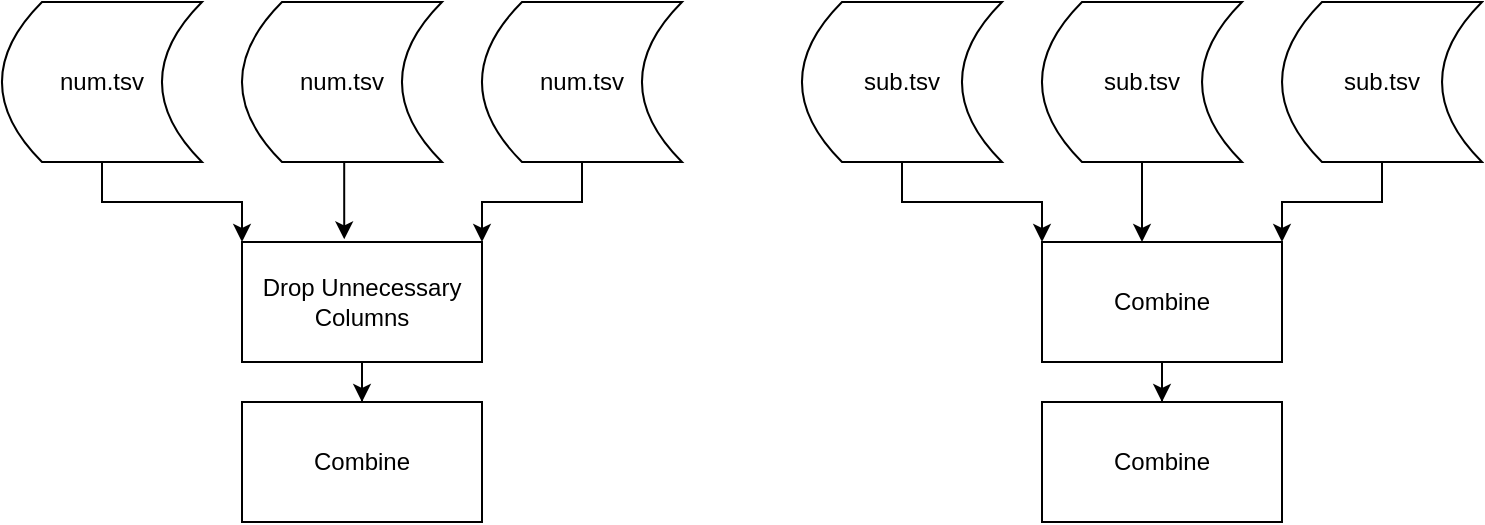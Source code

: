 <mxfile version="26.0.12">
  <diagram id="C5RBs43oDa-KdzZeNtuy" name="Page-1">
    <mxGraphModel dx="949" dy="864" grid="1" gridSize="10" guides="1" tooltips="1" connect="1" arrows="1" fold="1" page="1" pageScale="1" pageWidth="827" pageHeight="1169" math="0" shadow="0">
      <root>
        <mxCell id="WIyWlLk6GJQsqaUBKTNV-0" />
        <mxCell id="WIyWlLk6GJQsqaUBKTNV-1" parent="WIyWlLk6GJQsqaUBKTNV-0" />
        <mxCell id="YxFF9I3yHwWkutH-7DZI-18" style="edgeStyle=orthogonalEdgeStyle;rounded=0;orthogonalLoop=1;jettySize=auto;html=1;exitX=0.5;exitY=1;exitDx=0;exitDy=0;entryX=0;entryY=0;entryDx=0;entryDy=0;" edge="1" parent="WIyWlLk6GJQsqaUBKTNV-1" source="YxFF9I3yHwWkutH-7DZI-1" target="YxFF9I3yHwWkutH-7DZI-8">
          <mxGeometry relative="1" as="geometry" />
        </mxCell>
        <mxCell id="YxFF9I3yHwWkutH-7DZI-1" value="num.tsv" style="shape=dataStorage;whiteSpace=wrap;html=1;fixedSize=1;" vertex="1" parent="WIyWlLk6GJQsqaUBKTNV-1">
          <mxGeometry x="40" y="40" width="100" height="80" as="geometry" />
        </mxCell>
        <mxCell id="YxFF9I3yHwWkutH-7DZI-2" value="num.tsv" style="shape=dataStorage;whiteSpace=wrap;html=1;fixedSize=1;" vertex="1" parent="WIyWlLk6GJQsqaUBKTNV-1">
          <mxGeometry x="160" y="40" width="100" height="80" as="geometry" />
        </mxCell>
        <mxCell id="YxFF9I3yHwWkutH-7DZI-20" style="edgeStyle=orthogonalEdgeStyle;rounded=0;orthogonalLoop=1;jettySize=auto;html=1;entryX=1;entryY=0;entryDx=0;entryDy=0;" edge="1" parent="WIyWlLk6GJQsqaUBKTNV-1" source="YxFF9I3yHwWkutH-7DZI-3" target="YxFF9I3yHwWkutH-7DZI-8">
          <mxGeometry relative="1" as="geometry" />
        </mxCell>
        <mxCell id="YxFF9I3yHwWkutH-7DZI-3" value="num.tsv" style="shape=dataStorage;whiteSpace=wrap;html=1;fixedSize=1;" vertex="1" parent="WIyWlLk6GJQsqaUBKTNV-1">
          <mxGeometry x="280" y="40" width="100" height="80" as="geometry" />
        </mxCell>
        <mxCell id="YxFF9I3yHwWkutH-7DZI-15" style="edgeStyle=orthogonalEdgeStyle;rounded=0;orthogonalLoop=1;jettySize=auto;html=1;exitX=0.5;exitY=1;exitDx=0;exitDy=0;entryX=0;entryY=0;entryDx=0;entryDy=0;" edge="1" parent="WIyWlLk6GJQsqaUBKTNV-1" source="YxFF9I3yHwWkutH-7DZI-4" target="YxFF9I3yHwWkutH-7DZI-10">
          <mxGeometry relative="1" as="geometry" />
        </mxCell>
        <mxCell id="YxFF9I3yHwWkutH-7DZI-4" value="sub.tsv" style="shape=dataStorage;whiteSpace=wrap;html=1;fixedSize=1;" vertex="1" parent="WIyWlLk6GJQsqaUBKTNV-1">
          <mxGeometry x="440" y="40" width="100" height="80" as="geometry" />
        </mxCell>
        <mxCell id="YxFF9I3yHwWkutH-7DZI-14" style="edgeStyle=orthogonalEdgeStyle;rounded=0;orthogonalLoop=1;jettySize=auto;html=1;entryX=1;entryY=0;entryDx=0;entryDy=0;" edge="1" parent="WIyWlLk6GJQsqaUBKTNV-1" source="YxFF9I3yHwWkutH-7DZI-5" target="YxFF9I3yHwWkutH-7DZI-10">
          <mxGeometry relative="1" as="geometry" />
        </mxCell>
        <mxCell id="YxFF9I3yHwWkutH-7DZI-5" value="sub.tsv" style="shape=dataStorage;whiteSpace=wrap;html=1;fixedSize=1;" vertex="1" parent="WIyWlLk6GJQsqaUBKTNV-1">
          <mxGeometry x="680" y="40" width="100" height="80" as="geometry" />
        </mxCell>
        <mxCell id="YxFF9I3yHwWkutH-7DZI-12" value="" style="edgeStyle=orthogonalEdgeStyle;rounded=0;orthogonalLoop=1;jettySize=auto;html=1;" edge="1" parent="WIyWlLk6GJQsqaUBKTNV-1" source="YxFF9I3yHwWkutH-7DZI-6" target="YxFF9I3yHwWkutH-7DZI-10">
          <mxGeometry relative="1" as="geometry">
            <Array as="points">
              <mxPoint x="610" y="150" />
              <mxPoint x="610" y="150" />
            </Array>
          </mxGeometry>
        </mxCell>
        <mxCell id="YxFF9I3yHwWkutH-7DZI-6" value="sub.tsv" style="shape=dataStorage;whiteSpace=wrap;html=1;fixedSize=1;" vertex="1" parent="WIyWlLk6GJQsqaUBKTNV-1">
          <mxGeometry x="560" y="40" width="100" height="80" as="geometry" />
        </mxCell>
        <mxCell id="YxFF9I3yHwWkutH-7DZI-22" value="" style="edgeStyle=orthogonalEdgeStyle;rounded=0;orthogonalLoop=1;jettySize=auto;html=1;" edge="1" parent="WIyWlLk6GJQsqaUBKTNV-1" source="YxFF9I3yHwWkutH-7DZI-8" target="YxFF9I3yHwWkutH-7DZI-21">
          <mxGeometry relative="1" as="geometry" />
        </mxCell>
        <mxCell id="YxFF9I3yHwWkutH-7DZI-8" value="Drop Unnecessary Columns" style="rounded=0;whiteSpace=wrap;html=1;" vertex="1" parent="WIyWlLk6GJQsqaUBKTNV-1">
          <mxGeometry x="160" y="160" width="120" height="60" as="geometry" />
        </mxCell>
        <mxCell id="YxFF9I3yHwWkutH-7DZI-24" value="" style="edgeStyle=orthogonalEdgeStyle;rounded=0;orthogonalLoop=1;jettySize=auto;html=1;" edge="1" parent="WIyWlLk6GJQsqaUBKTNV-1" source="YxFF9I3yHwWkutH-7DZI-10" target="YxFF9I3yHwWkutH-7DZI-23">
          <mxGeometry relative="1" as="geometry" />
        </mxCell>
        <mxCell id="YxFF9I3yHwWkutH-7DZI-10" value="Combine" style="rounded=0;whiteSpace=wrap;html=1;" vertex="1" parent="WIyWlLk6GJQsqaUBKTNV-1">
          <mxGeometry x="560" y="160" width="120" height="60" as="geometry" />
        </mxCell>
        <mxCell id="YxFF9I3yHwWkutH-7DZI-19" style="edgeStyle=orthogonalEdgeStyle;rounded=0;orthogonalLoop=1;jettySize=auto;html=1;exitX=0.5;exitY=1;exitDx=0;exitDy=0;entryX=0.426;entryY=-0.022;entryDx=0;entryDy=0;entryPerimeter=0;" edge="1" parent="WIyWlLk6GJQsqaUBKTNV-1" source="YxFF9I3yHwWkutH-7DZI-2" target="YxFF9I3yHwWkutH-7DZI-8">
          <mxGeometry relative="1" as="geometry" />
        </mxCell>
        <mxCell id="YxFF9I3yHwWkutH-7DZI-21" value="Combine" style="whiteSpace=wrap;html=1;rounded=0;" vertex="1" parent="WIyWlLk6GJQsqaUBKTNV-1">
          <mxGeometry x="160" y="240" width="120" height="60" as="geometry" />
        </mxCell>
        <mxCell id="YxFF9I3yHwWkutH-7DZI-23" value="Combine" style="rounded=0;whiteSpace=wrap;html=1;" vertex="1" parent="WIyWlLk6GJQsqaUBKTNV-1">
          <mxGeometry x="560" y="240" width="120" height="60" as="geometry" />
        </mxCell>
      </root>
    </mxGraphModel>
  </diagram>
</mxfile>
